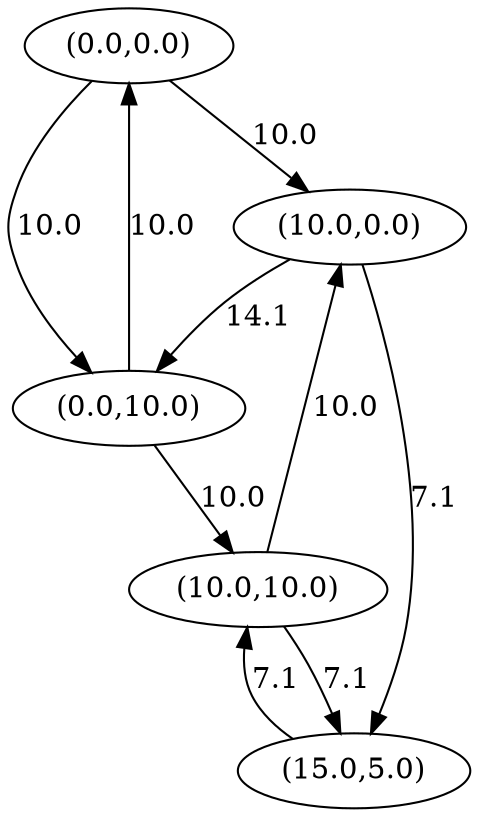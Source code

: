 digraph genegraph {
node0[pos="0.0,0.0", label="(0.0,0.0)", pin=true]
node1[pos="3.3333333333333335,0.0", label="(10.0,0.0)", pin=true]
node2[pos="0.0,3.3333333333333335", label="(0.0,10.0)", pin=true]
node3[pos="3.3333333333333335,3.3333333333333335", label="(10.0,10.0)", pin=true]
node4[pos="5.0,1.6666666666666667", label="(15.0,5.0)", pin=true]
node0 -> node1[label="10.0"]
node0 -> node2[label="10.0"]
node1 -> node2[label="14.1"]
node1 -> node4[label="7.1"]
node2 -> node0[label="10.0"]
node2 -> node3[label="10.0"]
node3 -> node4[label="7.1"]
node4 -> node3[label="7.1"]
node3 -> node1[label="10.0"]
}